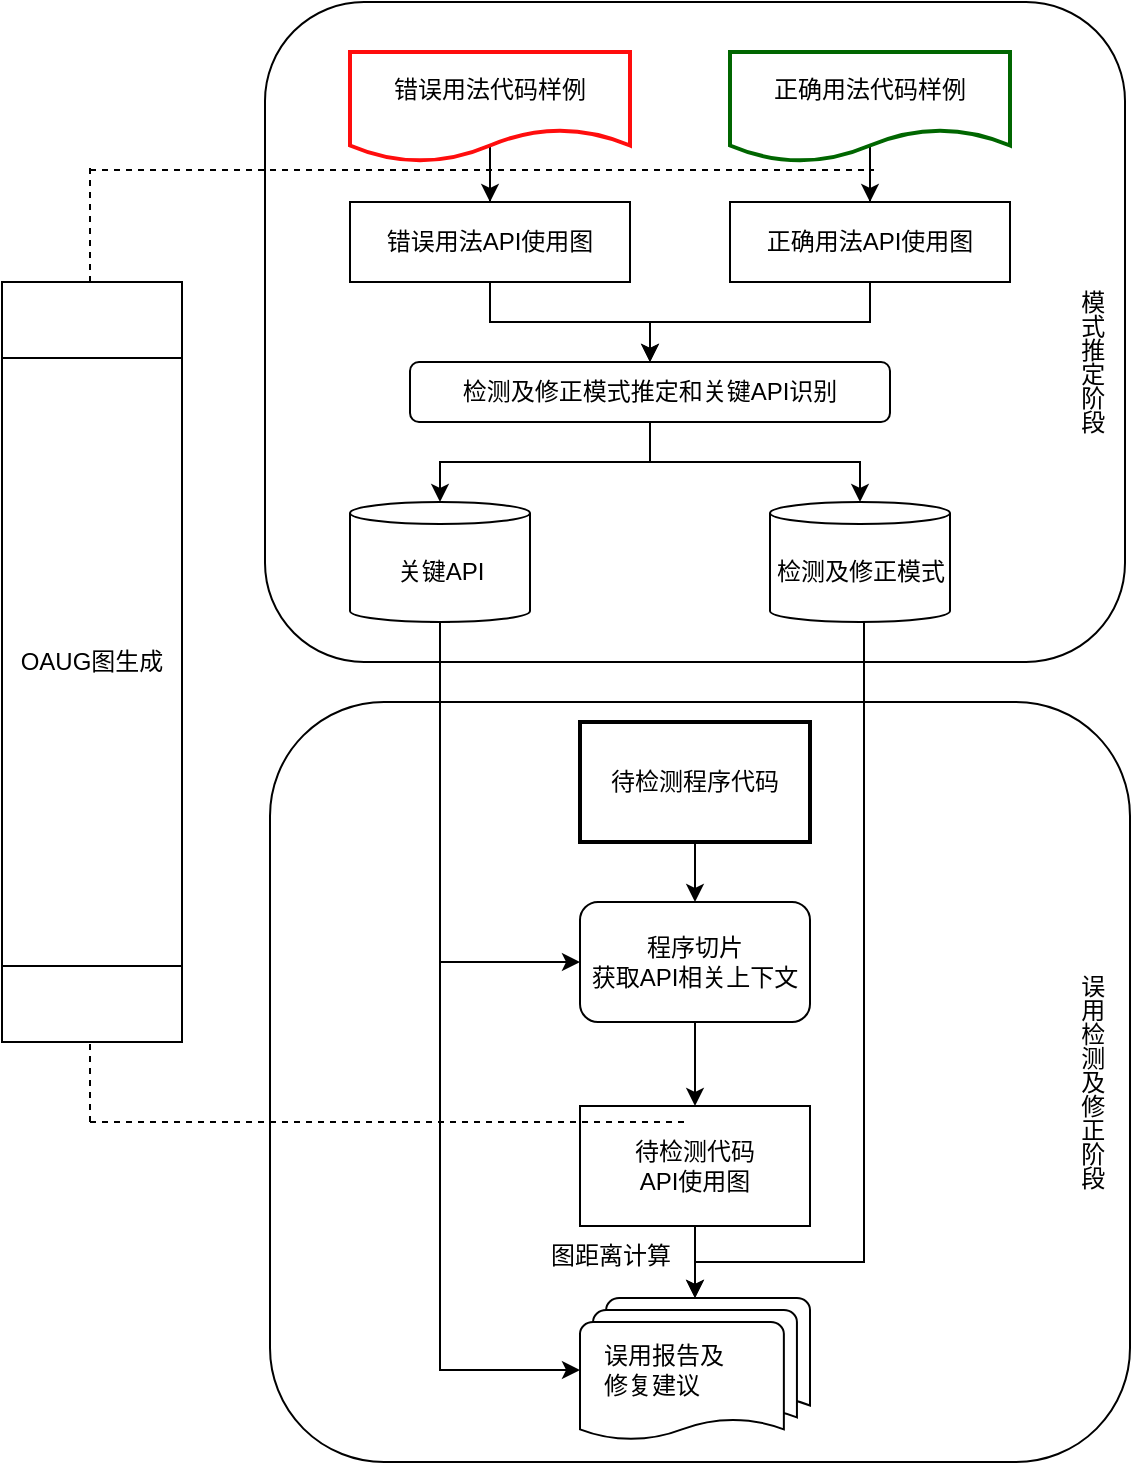 <mxfile version="24.3.0" type="github">
  <diagram name="第 1 页" id="BHTW1L4lhSjuZmLHNevs">
    <mxGraphModel dx="1434" dy="786" grid="1" gridSize="10" guides="1" tooltips="1" connect="1" arrows="1" fold="1" page="1" pageScale="1" pageWidth="827" pageHeight="1169" math="0" shadow="0">
      <root>
        <mxCell id="0" />
        <mxCell id="1" parent="0" />
        <mxCell id="zlhLRgzhoz0L7r6cFvmb-14" value="" style="rounded=1;whiteSpace=wrap;html=1;" parent="1" vertex="1">
          <mxGeometry x="237.5" width="430" height="330" as="geometry" />
        </mxCell>
        <mxCell id="zlhLRgzhoz0L7r6cFvmb-13" value="" style="rounded=1;whiteSpace=wrap;html=1;" parent="1" vertex="1">
          <mxGeometry x="240" y="350" width="430" height="380" as="geometry" />
        </mxCell>
        <mxCell id="PbvFx5e7q9G6nNPMSu9I-9" value="" style="edgeStyle=orthogonalEdgeStyle;rounded=0;orthogonalLoop=1;jettySize=auto;html=1;exitX=0.5;exitY=0.857;exitDx=0;exitDy=0;exitPerimeter=0;" parent="1" source="PbvFx5e7q9G6nNPMSu9I-2" target="PbvFx5e7q9G6nNPMSu9I-8" edge="1">
          <mxGeometry relative="1" as="geometry" />
        </mxCell>
        <mxCell id="PbvFx5e7q9G6nNPMSu9I-2" value="正确用法代码样例" style="shape=document;whiteSpace=wrap;html=1;boundedLbl=1;strokeColor=#006600;strokeWidth=2;" parent="1" vertex="1">
          <mxGeometry x="470" y="25" width="140" height="55" as="geometry" />
        </mxCell>
        <mxCell id="lRR_WsDYaZJuTXMR0N5C-3" style="edgeStyle=orthogonalEdgeStyle;rounded=0;orthogonalLoop=1;jettySize=auto;html=1;exitX=0.5;exitY=0.714;exitDx=0;exitDy=0;exitPerimeter=0;" parent="1" source="PbvFx5e7q9G6nNPMSu9I-11" target="PbvFx5e7q9G6nNPMSu9I-12" edge="1">
          <mxGeometry relative="1" as="geometry" />
        </mxCell>
        <mxCell id="PbvFx5e7q9G6nNPMSu9I-11" value="错误用法代码样例" style="shape=document;whiteSpace=wrap;html=1;boundedLbl=1;strokeColor=#FF0D0D;strokeWidth=2;" parent="1" vertex="1">
          <mxGeometry x="280" y="25" width="140" height="55" as="geometry" />
        </mxCell>
        <mxCell id="lRR_WsDYaZJuTXMR0N5C-9" style="edgeStyle=orthogonalEdgeStyle;rounded=0;orthogonalLoop=1;jettySize=auto;html=1;" parent="1" source="PbvFx5e7q9G6nNPMSu9I-12" target="PbvFx5e7q9G6nNPMSu9I-13" edge="1">
          <mxGeometry relative="1" as="geometry" />
        </mxCell>
        <mxCell id="PbvFx5e7q9G6nNPMSu9I-12" value="错误用法API使用图" style="whiteSpace=wrap;html=1;" parent="1" vertex="1">
          <mxGeometry x="280" y="100" width="140" height="40" as="geometry" />
        </mxCell>
        <mxCell id="PbvFx5e7q9G6nNPMSu9I-13" value="检测及修正模式推定和关键API识别" style="rounded=1;whiteSpace=wrap;html=1;" parent="1" vertex="1">
          <mxGeometry x="310" y="180" width="240" height="30" as="geometry" />
        </mxCell>
        <mxCell id="PbvFx5e7q9G6nNPMSu9I-26" value="" style="group" parent="1" vertex="1" connectable="0">
          <mxGeometry x="490" y="250" width="100" height="60" as="geometry" />
        </mxCell>
        <mxCell id="PbvFx5e7q9G6nNPMSu9I-21" value="" style="strokeWidth=1;html=1;shape=mxgraph.flowchart.direct_data;whiteSpace=wrap;rotation=-90;" parent="PbvFx5e7q9G6nNPMSu9I-26" vertex="1">
          <mxGeometry x="15" y="-15" width="60" height="90" as="geometry" />
        </mxCell>
        <mxCell id="PbvFx5e7q9G6nNPMSu9I-23" value="检测及修正模式" style="text;html=1;align=center;verticalAlign=middle;resizable=0;points=[];autosize=1;strokeColor=none;fillColor=none;" parent="PbvFx5e7q9G6nNPMSu9I-26" vertex="1">
          <mxGeometry x="-10" y="20" width="110" height="30" as="geometry" />
        </mxCell>
        <mxCell id="PbvFx5e7q9G6nNPMSu9I-28" value="模式推定阶段&lt;span style=&quot;font-size: medium; text-align: start;&quot;&gt;&lt;/span&gt;" style="text;html=1;strokeColor=none;fillColor=none;align=center;verticalAlign=middle;whiteSpace=wrap;rounded=0;textDirection=vertical-lr;" parent="1" vertex="1">
          <mxGeometry x="645" y="130" width="10" height="100" as="geometry" />
        </mxCell>
        <mxCell id="PbvFx5e7q9G6nNPMSu9I-31" value="误用检测及修正阶段&lt;span style=&quot;font-size: medium; text-align: start;&quot;&gt;&lt;/span&gt;" style="text;html=1;strokeColor=none;fillColor=none;align=center;verticalAlign=middle;whiteSpace=wrap;rounded=0;textDirection=vertical-lr;" parent="1" vertex="1">
          <mxGeometry x="640" y="450" width="20" height="180" as="geometry" />
        </mxCell>
        <mxCell id="zlhLRgzhoz0L7r6cFvmb-2" style="edgeStyle=orthogonalEdgeStyle;rounded=0;orthogonalLoop=1;jettySize=auto;html=1;entryX=0.5;entryY=0;entryDx=0;entryDy=0;" parent="1" source="PbvFx5e7q9G6nNPMSu9I-33" target="PbvFx5e7q9G6nNPMSu9I-34" edge="1">
          <mxGeometry relative="1" as="geometry" />
        </mxCell>
        <mxCell id="PbvFx5e7q9G6nNPMSu9I-33" value="程序切片&lt;div&gt;获取API相关上下文&lt;/div&gt;" style="rounded=1;whiteSpace=wrap;html=1;" parent="1" vertex="1">
          <mxGeometry x="395" y="450" width="115" height="60" as="geometry" />
        </mxCell>
        <mxCell id="zlhLRgzhoz0L7r6cFvmb-3" style="edgeStyle=orthogonalEdgeStyle;rounded=0;orthogonalLoop=1;jettySize=auto;html=1;exitX=0.5;exitY=1;exitDx=0;exitDy=0;entryX=0.5;entryY=0;entryDx=0;entryDy=0;entryPerimeter=0;" parent="1" source="PbvFx5e7q9G6nNPMSu9I-34" target="PbvFx5e7q9G6nNPMSu9I-35" edge="1">
          <mxGeometry relative="1" as="geometry">
            <mxPoint x="453" y="638" as="targetPoint" />
          </mxGeometry>
        </mxCell>
        <mxCell id="PbvFx5e7q9G6nNPMSu9I-34" value="待检测代码&lt;br&gt;API使用图" style="rounded=0;whiteSpace=wrap;html=1;" parent="1" vertex="1">
          <mxGeometry x="395" y="552" width="115" height="60" as="geometry" />
        </mxCell>
        <mxCell id="lRR_WsDYaZJuTXMR0N5C-12" style="edgeStyle=orthogonalEdgeStyle;rounded=0;orthogonalLoop=1;jettySize=auto;html=1;entryX=0.5;entryY=0;entryDx=0;entryDy=0;" parent="1" source="PbvFx5e7q9G6nNPMSu9I-8" target="PbvFx5e7q9G6nNPMSu9I-13" edge="1">
          <mxGeometry relative="1" as="geometry" />
        </mxCell>
        <mxCell id="PbvFx5e7q9G6nNPMSu9I-8" value="正确用法API使用图" style="whiteSpace=wrap;html=1;" parent="1" vertex="1">
          <mxGeometry x="470" y="100" width="140" height="40" as="geometry" />
        </mxCell>
        <mxCell id="lRR_WsDYaZJuTXMR0N5C-5" value="" style="group" parent="1" vertex="1" connectable="0">
          <mxGeometry x="280" y="250" width="90" height="60" as="geometry" />
        </mxCell>
        <mxCell id="lRR_WsDYaZJuTXMR0N5C-6" value="" style="strokeWidth=1;html=1;shape=mxgraph.flowchart.direct_data;whiteSpace=wrap;rotation=-90;" parent="lRR_WsDYaZJuTXMR0N5C-5" vertex="1">
          <mxGeometry x="15" y="-15" width="60" height="90" as="geometry" />
        </mxCell>
        <mxCell id="lRR_WsDYaZJuTXMR0N5C-7" value="关键API" style="text;html=1;align=center;verticalAlign=middle;resizable=0;points=[];autosize=1;strokeColor=none;fillColor=none;" parent="lRR_WsDYaZJuTXMR0N5C-5" vertex="1">
          <mxGeometry x="10" y="20" width="70" height="30" as="geometry" />
        </mxCell>
        <mxCell id="lRR_WsDYaZJuTXMR0N5C-13" style="edgeStyle=orthogonalEdgeStyle;rounded=0;orthogonalLoop=1;jettySize=auto;html=1;entryX=1;entryY=0.5;entryDx=0;entryDy=0;entryPerimeter=0;" parent="1" source="PbvFx5e7q9G6nNPMSu9I-13" target="lRR_WsDYaZJuTXMR0N5C-6" edge="1">
          <mxGeometry relative="1" as="geometry" />
        </mxCell>
        <mxCell id="lRR_WsDYaZJuTXMR0N5C-15" style="edgeStyle=orthogonalEdgeStyle;rounded=0;orthogonalLoop=1;jettySize=auto;html=1;entryX=1;entryY=0.5;entryDx=0;entryDy=0;entryPerimeter=0;" parent="1" source="PbvFx5e7q9G6nNPMSu9I-13" target="PbvFx5e7q9G6nNPMSu9I-21" edge="1">
          <mxGeometry relative="1" as="geometry" />
        </mxCell>
        <mxCell id="zlhLRgzhoz0L7r6cFvmb-10" style="edgeStyle=orthogonalEdgeStyle;rounded=0;orthogonalLoop=1;jettySize=auto;html=1;" parent="1" source="PbvFx5e7q9G6nNPMSu9I-29" target="PbvFx5e7q9G6nNPMSu9I-33" edge="1">
          <mxGeometry relative="1" as="geometry" />
        </mxCell>
        <mxCell id="PbvFx5e7q9G6nNPMSu9I-29" value="待检测程序代码" style="rounded=0;whiteSpace=wrap;html=1;strokeWidth=2;textDirection=ltr;" parent="1" vertex="1">
          <mxGeometry x="395" y="360" width="115" height="60" as="geometry" />
        </mxCell>
        <mxCell id="lRR_WsDYaZJuTXMR0N5C-26" style="edgeStyle=orthogonalEdgeStyle;rounded=0;orthogonalLoop=1;jettySize=auto;html=1;" parent="1" edge="1">
          <mxGeometry relative="1" as="geometry">
            <mxPoint x="330" y="310" as="sourcePoint" />
            <mxPoint x="395" y="480" as="targetPoint" />
            <Array as="points">
              <mxPoint x="320" y="310" />
              <mxPoint x="325" y="310" />
              <mxPoint x="325" y="480" />
            </Array>
          </mxGeometry>
        </mxCell>
        <mxCell id="lRR_WsDYaZJuTXMR0N5C-31" style="edgeStyle=orthogonalEdgeStyle;rounded=0;orthogonalLoop=1;jettySize=auto;html=1;entryX=0.5;entryY=0;entryDx=0;entryDy=0;entryPerimeter=0;exitX=0;exitY=0.5;exitDx=0;exitDy=0;exitPerimeter=0;" parent="1" source="PbvFx5e7q9G6nNPMSu9I-21" target="PbvFx5e7q9G6nNPMSu9I-35" edge="1">
          <mxGeometry relative="1" as="geometry">
            <mxPoint x="540" y="340" as="sourcePoint" />
            <mxPoint x="452" y="660" as="targetPoint" />
            <Array as="points">
              <mxPoint x="537" y="310" />
              <mxPoint x="537" y="630" />
              <mxPoint x="453" y="630" />
            </Array>
          </mxGeometry>
        </mxCell>
        <mxCell id="zlhLRgzhoz0L7r6cFvmb-1" value="" style="group" parent="1" vertex="1" connectable="0">
          <mxGeometry x="395" y="648" width="115" height="72" as="geometry" />
        </mxCell>
        <mxCell id="PbvFx5e7q9G6nNPMSu9I-35" value="" style="strokeWidth=1;html=1;shape=mxgraph.flowchart.multi-document;whiteSpace=wrap;" parent="zlhLRgzhoz0L7r6cFvmb-1" vertex="1">
          <mxGeometry width="115.0" height="72" as="geometry" />
        </mxCell>
        <mxCell id="PbvFx5e7q9G6nNPMSu9I-39" value="误用报告及&lt;div&gt;修复建议&lt;/div&gt;" style="text;html=1;strokeColor=none;fillColor=none;align=left;verticalAlign=middle;whiteSpace=wrap;rounded=0;" parent="zlhLRgzhoz0L7r6cFvmb-1" vertex="1">
          <mxGeometry x="10.405" y="18" width="98.571" height="36" as="geometry" />
        </mxCell>
        <mxCell id="zlhLRgzhoz0L7r6cFvmb-5" value="图距离计算" style="text;html=1;align=center;verticalAlign=middle;resizable=0;points=[];autosize=1;strokeColor=none;fillColor=none;" parent="1" vertex="1">
          <mxGeometry x="370" y="612" width="80" height="30" as="geometry" />
        </mxCell>
        <mxCell id="zlhLRgzhoz0L7r6cFvmb-9" style="edgeStyle=orthogonalEdgeStyle;rounded=0;orthogonalLoop=1;jettySize=auto;html=1;entryX=0;entryY=0.5;entryDx=0;entryDy=0;entryPerimeter=0;exitX=0;exitY=0.5;exitDx=0;exitDy=0;exitPerimeter=0;" parent="1" source="lRR_WsDYaZJuTXMR0N5C-6" target="PbvFx5e7q9G6nNPMSu9I-35" edge="1">
          <mxGeometry relative="1" as="geometry">
            <Array as="points">
              <mxPoint x="325" y="684" />
            </Array>
          </mxGeometry>
        </mxCell>
        <mxCell id="zlhLRgzhoz0L7r6cFvmb-11" value="" style="endArrow=none;dashed=1;html=1;rounded=0;" parent="1" edge="1">
          <mxGeometry width="50" height="50" relative="1" as="geometry">
            <mxPoint x="150" y="560" as="sourcePoint" />
            <mxPoint x="450" y="560" as="targetPoint" />
          </mxGeometry>
        </mxCell>
        <mxCell id="zlhLRgzhoz0L7r6cFvmb-12" value="" style="endArrow=none;dashed=1;html=1;rounded=0;" parent="1" edge="1">
          <mxGeometry width="50" height="50" relative="1" as="geometry">
            <mxPoint x="150" y="84" as="sourcePoint" />
            <mxPoint x="542" y="84" as="targetPoint" />
          </mxGeometry>
        </mxCell>
        <mxCell id="zlhLRgzhoz0L7r6cFvmb-15" value="" style="endArrow=none;dashed=1;html=1;rounded=0;" parent="1" edge="1">
          <mxGeometry width="50" height="50" relative="1" as="geometry">
            <mxPoint x="150" y="350" as="sourcePoint" />
            <mxPoint x="150" y="80" as="targetPoint" />
          </mxGeometry>
        </mxCell>
        <mxCell id="zlhLRgzhoz0L7r6cFvmb-17" value="" style="endArrow=none;dashed=1;html=1;rounded=0;" parent="1" edge="1">
          <mxGeometry width="50" height="50" relative="1" as="geometry">
            <mxPoint x="150" y="560" as="sourcePoint" />
            <mxPoint x="150" y="400" as="targetPoint" />
          </mxGeometry>
        </mxCell>
        <mxCell id="zlhLRgzhoz0L7r6cFvmb-19" value="OAUG图生成" style="shape=process;whiteSpace=wrap;html=1;backgroundOutline=1;direction=south;" parent="1" vertex="1">
          <mxGeometry x="106" y="140" width="90" height="380" as="geometry" />
        </mxCell>
      </root>
    </mxGraphModel>
  </diagram>
</mxfile>
